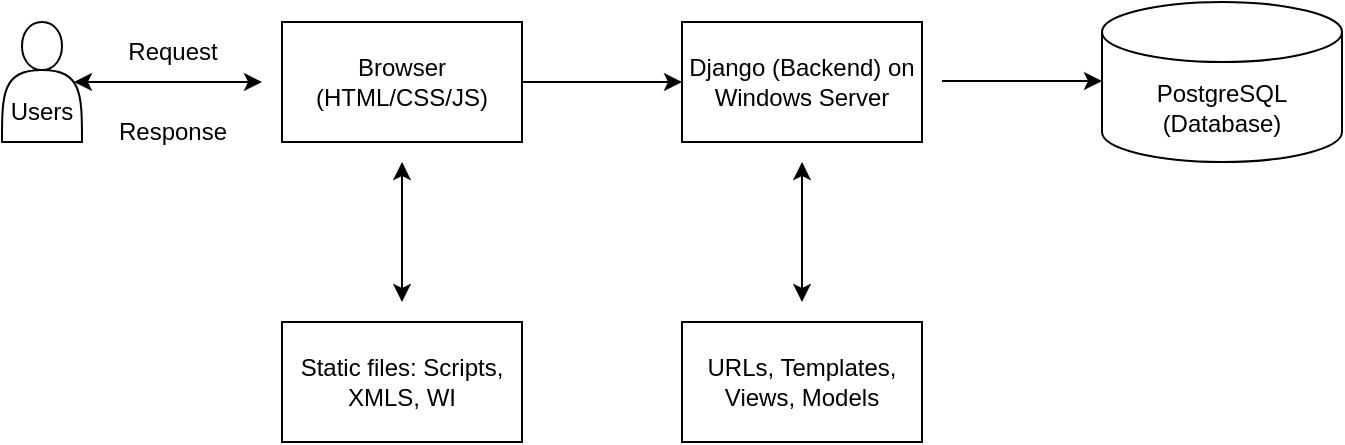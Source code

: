 <mxfile version="26.2.13">
  <diagram name="Page-1" id="DwPrvFNdgm7rfhZKOU_1">
    <mxGraphModel dx="884" dy="518" grid="1" gridSize="10" guides="1" tooltips="1" connect="1" arrows="1" fold="1" page="1" pageScale="1" pageWidth="850" pageHeight="1100" math="0" shadow="0">
      <root>
        <mxCell id="0" />
        <mxCell id="1" parent="0" />
        <mxCell id="V5rSSVviSV1b_xlAsAF--1" value="&lt;div&gt;&lt;br&gt;&lt;/div&gt;&lt;div&gt;&lt;br&gt;&lt;/div&gt;Users" style="shape=actor;whiteSpace=wrap;html=1;" parent="1" vertex="1">
          <mxGeometry x="70" y="100" width="40" height="60" as="geometry" />
        </mxCell>
        <mxCell id="V5rSSVviSV1b_xlAsAF--6" value="" style="edgeStyle=orthogonalEdgeStyle;rounded=0;orthogonalLoop=1;jettySize=auto;html=1;" parent="1" source="V5rSSVviSV1b_xlAsAF--2" target="V5rSSVviSV1b_xlAsAF--3" edge="1">
          <mxGeometry relative="1" as="geometry" />
        </mxCell>
        <mxCell id="V5rSSVviSV1b_xlAsAF--2" value="&lt;div&gt;Browser (HTML/CSS/JS)&lt;/div&gt;" style="rounded=0;whiteSpace=wrap;html=1;" parent="1" vertex="1">
          <mxGeometry x="210" y="100" width="120" height="60" as="geometry" />
        </mxCell>
        <mxCell id="V5rSSVviSV1b_xlAsAF--3" value="&lt;br&gt;&lt;div&gt;Django (Backend) on Windows Server&lt;/div&gt;&lt;div&gt;&lt;br/&gt;&lt;/div&gt;" style="rounded=0;whiteSpace=wrap;html=1;" parent="1" vertex="1">
          <mxGeometry x="410" y="100" width="120" height="60" as="geometry" />
        </mxCell>
        <mxCell id="V5rSSVviSV1b_xlAsAF--7" value="" style="endArrow=classic;html=1;rounded=0;" parent="1" edge="1">
          <mxGeometry width="50" height="50" relative="1" as="geometry">
            <mxPoint x="540" y="129.5" as="sourcePoint" />
            <mxPoint x="620" y="129.5" as="targetPoint" />
            <Array as="points" />
          </mxGeometry>
        </mxCell>
        <mxCell id="V5rSSVviSV1b_xlAsAF--8" value="" style="endArrow=classic;startArrow=classic;html=1;rounded=0;" parent="1" edge="1">
          <mxGeometry width="50" height="50" relative="1" as="geometry">
            <mxPoint x="270" y="240" as="sourcePoint" />
            <mxPoint x="270" y="170" as="targetPoint" />
          </mxGeometry>
        </mxCell>
        <mxCell id="V5rSSVviSV1b_xlAsAF--9" value="" style="endArrow=classic;startArrow=classic;html=1;rounded=0;" parent="1" edge="1">
          <mxGeometry width="50" height="50" relative="1" as="geometry">
            <mxPoint x="470" y="240" as="sourcePoint" />
            <mxPoint x="470" y="170" as="targetPoint" />
          </mxGeometry>
        </mxCell>
        <mxCell id="V5rSSVviSV1b_xlAsAF--12" value="PostgreSQL (Database)" style="shape=cylinder3;whiteSpace=wrap;html=1;boundedLbl=1;backgroundOutline=1;size=15;" parent="1" vertex="1">
          <mxGeometry x="620" y="90" width="120" height="80" as="geometry" />
        </mxCell>
        <mxCell id="V5rSSVviSV1b_xlAsAF--13" value="Static files: Scripts, XMLS, WI" style="rounded=0;whiteSpace=wrap;html=1;" parent="1" vertex="1">
          <mxGeometry x="210" y="250" width="120" height="60" as="geometry" />
        </mxCell>
        <mxCell id="XcCVXpKz_aVyYvl__PYz-5" value="" style="endArrow=classic;startArrow=classic;html=1;rounded=0;exitX=0.9;exitY=0.5;exitDx=0;exitDy=0;exitPerimeter=0;" edge="1" parent="1" source="V5rSSVviSV1b_xlAsAF--1">
          <mxGeometry width="50" height="50" relative="1" as="geometry">
            <mxPoint x="150" y="180" as="sourcePoint" />
            <mxPoint x="200" y="130" as="targetPoint" />
          </mxGeometry>
        </mxCell>
        <mxCell id="XcCVXpKz_aVyYvl__PYz-6" value="Request" style="text;html=1;align=center;verticalAlign=middle;resizable=0;points=[];autosize=1;strokeColor=none;fillColor=none;" vertex="1" parent="1">
          <mxGeometry x="120" y="100" width="70" height="30" as="geometry" />
        </mxCell>
        <mxCell id="XcCVXpKz_aVyYvl__PYz-7" value="Response" style="text;html=1;align=center;verticalAlign=middle;resizable=0;points=[];autosize=1;strokeColor=none;fillColor=none;" vertex="1" parent="1">
          <mxGeometry x="115" y="140" width="80" height="30" as="geometry" />
        </mxCell>
        <mxCell id="XcCVXpKz_aVyYvl__PYz-10" value="URLs, Templates, Views, Models" style="rounded=0;whiteSpace=wrap;html=1;" vertex="1" parent="1">
          <mxGeometry x="410" y="250" width="120" height="60" as="geometry" />
        </mxCell>
      </root>
    </mxGraphModel>
  </diagram>
</mxfile>
